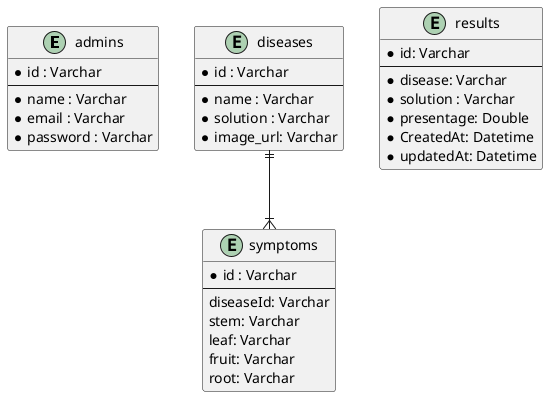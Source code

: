@startuml

entity admins {
* id : Varchar
--
* name : Varchar
* email : Varchar
* password : Varchar
}

entity diseases {
* id : Varchar
--
* name : Varchar
* solution : Varchar
* image_url: Varchar
}

entity symptoms{
* id : Varchar
--
diseaseId: Varchar
stem: Varchar
leaf: Varchar
fruit: Varchar
root: Varchar
}

entity results {
 * id: Varchar
 --
 * disease: Varchar
 * solution : Varchar
 * presentage: Double
 * CreatedAt: Datetime
 * updatedAt: Datetime
}

diseases ||--|{ symptoms



@enduml
